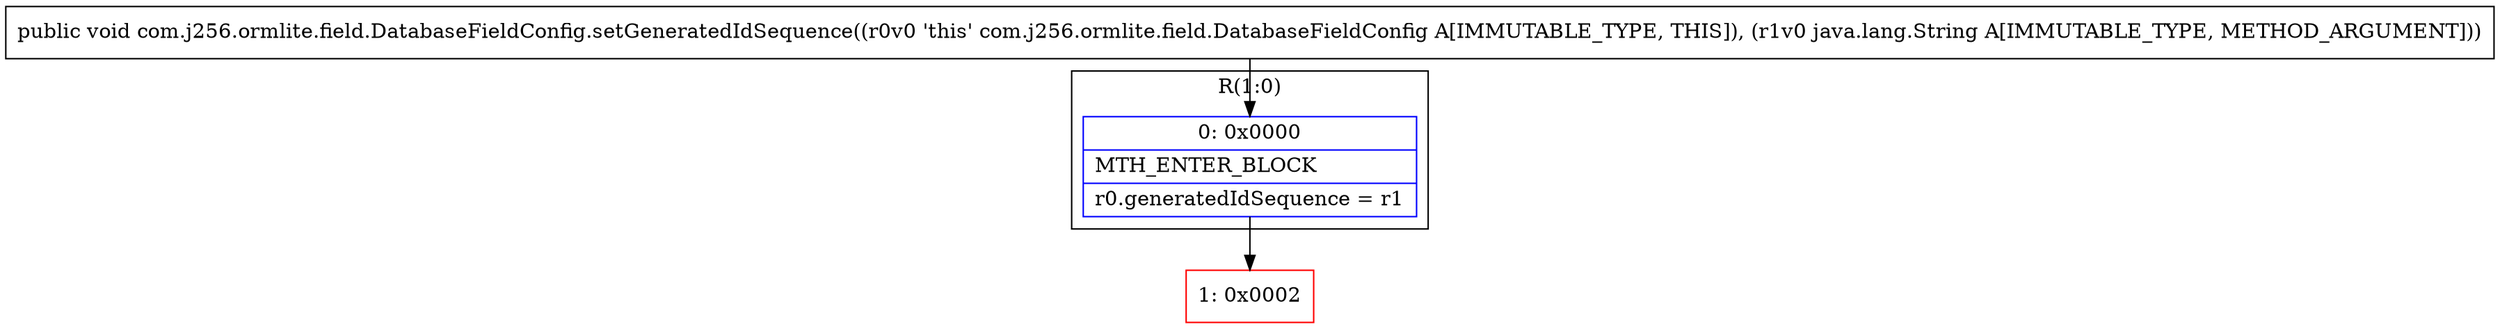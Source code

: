 digraph "CFG forcom.j256.ormlite.field.DatabaseFieldConfig.setGeneratedIdSequence(Ljava\/lang\/String;)V" {
subgraph cluster_Region_1941465872 {
label = "R(1:0)";
node [shape=record,color=blue];
Node_0 [shape=record,label="{0\:\ 0x0000|MTH_ENTER_BLOCK\l|r0.generatedIdSequence = r1\l}"];
}
Node_1 [shape=record,color=red,label="{1\:\ 0x0002}"];
MethodNode[shape=record,label="{public void com.j256.ormlite.field.DatabaseFieldConfig.setGeneratedIdSequence((r0v0 'this' com.j256.ormlite.field.DatabaseFieldConfig A[IMMUTABLE_TYPE, THIS]), (r1v0 java.lang.String A[IMMUTABLE_TYPE, METHOD_ARGUMENT])) }"];
MethodNode -> Node_0;
Node_0 -> Node_1;
}

